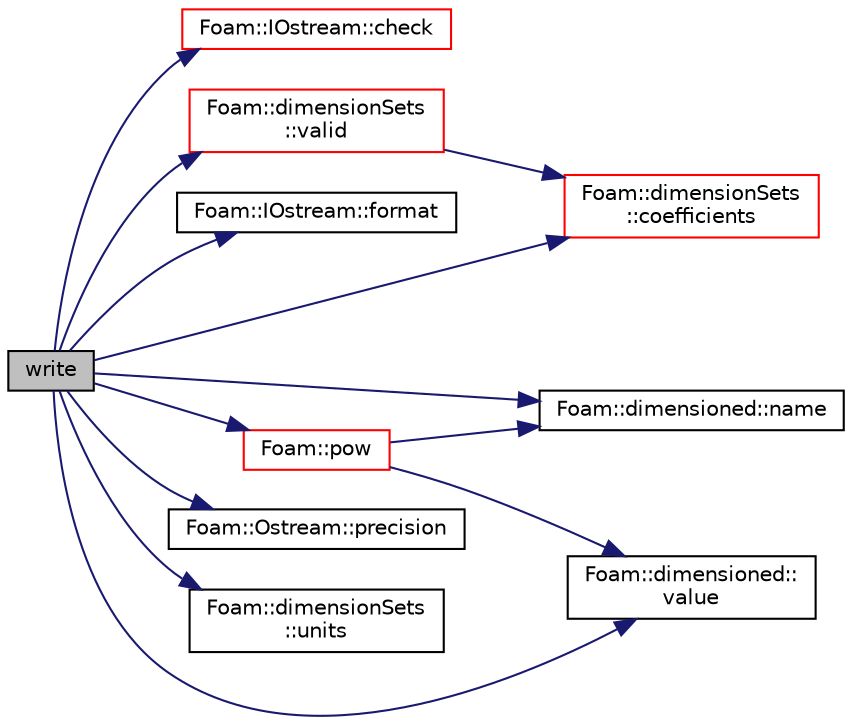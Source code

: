 digraph "write"
{
  bgcolor="transparent";
  edge [fontname="Helvetica",fontsize="10",labelfontname="Helvetica",labelfontsize="10"];
  node [fontname="Helvetica",fontsize="10",shape=record];
  rankdir="LR";
  Node1 [label="write",height=0.2,width=0.4,color="black", fillcolor="grey75", style="filled", fontcolor="black"];
  Node1 -> Node2 [color="midnightblue",fontsize="10",style="solid",fontname="Helvetica"];
  Node2 [label="Foam::IOstream::check",height=0.2,width=0.4,color="red",URL="$a01203.html#af85c845c01b78192c2f5302a271d153d",tooltip="Check IOstream status for given operation. "];
  Node1 -> Node3 [color="midnightblue",fontsize="10",style="solid",fontname="Helvetica"];
  Node3 [label="Foam::dimensionSets\l::coefficients",height=0.2,width=0.4,color="red",URL="$a00541.html#a65d1c7829a53077069789c840eecbfe7",tooltip="(if valid) obtain set of coefficients of unitNames "];
  Node1 -> Node4 [color="midnightblue",fontsize="10",style="solid",fontname="Helvetica"];
  Node4 [label="Foam::IOstream::format",height=0.2,width=0.4,color="black",URL="$a01203.html#a1e2dd3d90088c6d1ed0a27bd75d814fb",tooltip="Return current stream format. "];
  Node1 -> Node5 [color="midnightblue",fontsize="10",style="solid",fontname="Helvetica"];
  Node5 [label="Foam::dimensioned::name",height=0.2,width=0.4,color="black",URL="$a00538.html#a6d60057c26042eaf7fa1b3b6fb07b582",tooltip="Return const reference to name. "];
  Node1 -> Node6 [color="midnightblue",fontsize="10",style="solid",fontname="Helvetica"];
  Node6 [label="Foam::pow",height=0.2,width=0.4,color="red",URL="$a10979.html#a7500c8e9d27a442adc75e287de074c7c"];
  Node6 -> Node5 [color="midnightblue",fontsize="10",style="solid",fontname="Helvetica"];
  Node6 -> Node7 [color="midnightblue",fontsize="10",style="solid",fontname="Helvetica"];
  Node7 [label="Foam::dimensioned::\lvalue",height=0.2,width=0.4,color="black",URL="$a00538.html#a080d3824651cfcf52f72acceec615aaa",tooltip="Return const reference to value. "];
  Node1 -> Node8 [color="midnightblue",fontsize="10",style="solid",fontname="Helvetica"];
  Node8 [label="Foam::Ostream::precision",height=0.2,width=0.4,color="black",URL="$a01773.html#a9c19e803f5ee2c5ead60b7213474cb1a",tooltip="Get precision of output field. "];
  Node1 -> Node9 [color="midnightblue",fontsize="10",style="solid",fontname="Helvetica"];
  Node9 [label="Foam::dimensionSets\l::units",height=0.2,width=0.4,color="black",URL="$a00541.html#a995b4d70e47f557cc1b2333c75390b59",tooltip="Return the units. "];
  Node1 -> Node10 [color="midnightblue",fontsize="10",style="solid",fontname="Helvetica"];
  Node10 [label="Foam::dimensionSets\l::valid",height=0.2,width=0.4,color="red",URL="$a00541.html#a8d985300b138b6c5556ab17ed4df3b38",tooltip="Is there a valid inverse of the selected unit. "];
  Node10 -> Node3 [color="midnightblue",fontsize="10",style="solid",fontname="Helvetica"];
  Node1 -> Node7 [color="midnightblue",fontsize="10",style="solid",fontname="Helvetica"];
}
